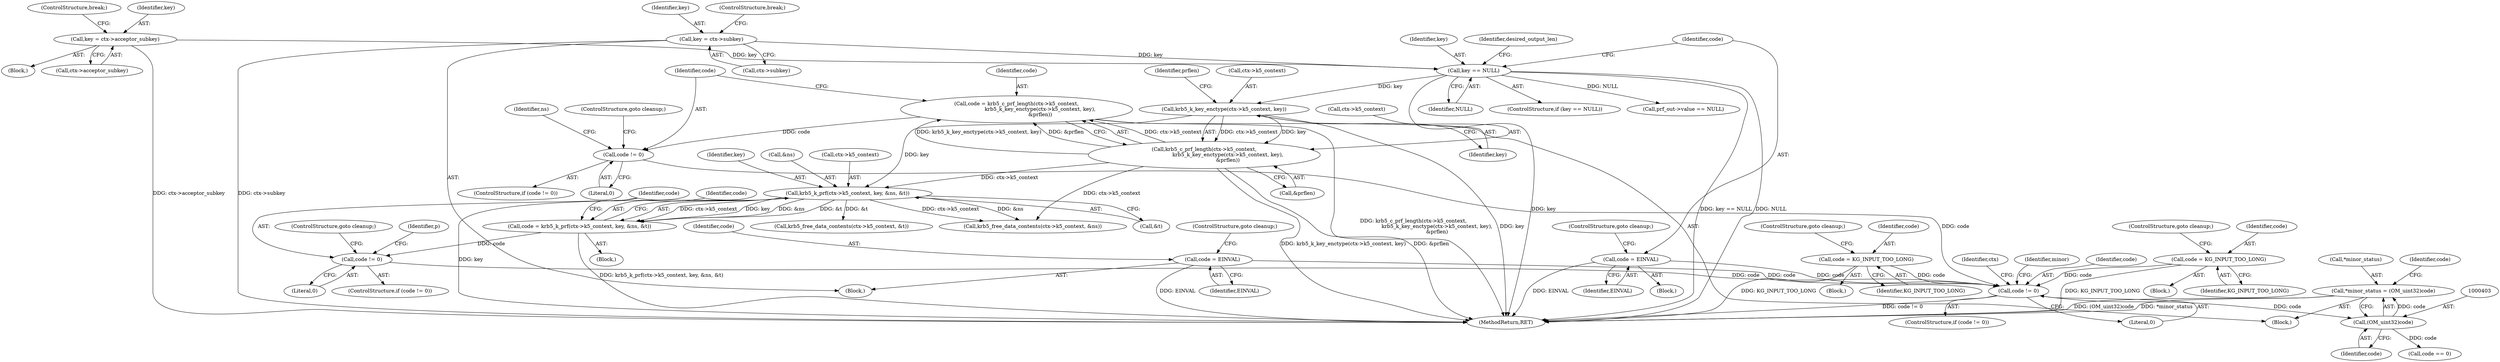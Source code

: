 digraph "0_krb5_82dc33da50338ac84c7b4102dc6513d897d0506a_8@pointer" {
"1000399" [label="(Call,*minor_status = (OM_uint32)code)"];
"1000402" [label="(Call,(OM_uint32)code)"];
"1000380" [label="(Call,code != 0)"];
"1000252" [label="(Call,code != 0)"];
"1000238" [label="(Call,code = krb5_c_prf_length(ctx->k5_context,\n                             krb5_k_key_enctype(ctx->k5_context, key),\n                             &prflen))"];
"1000240" [label="(Call,krb5_c_prf_length(ctx->k5_context,\n                             krb5_k_key_enctype(ctx->k5_context, key),\n                             &prflen))"];
"1000244" [label="(Call,krb5_k_key_enctype(ctx->k5_context, key))"];
"1000200" [label="(Call,key == NULL)"];
"1000181" [label="(Call,key = ctx->acceptor_subkey)"];
"1000188" [label="(Call,key = ctx->subkey)"];
"1000352" [label="(Call,code != 0)"];
"1000340" [label="(Call,code = krb5_k_prf(ctx->k5_context, key, &ns, &t))"];
"1000342" [label="(Call,krb5_k_prf(ctx->k5_context, key, &ns, &t))"];
"1000229" [label="(Call,code = KG_INPUT_TOO_LONG)"];
"1000204" [label="(Call,code = EINVAL)"];
"1000195" [label="(Call,code = EINVAL)"];
"1000282" [label="(Call,code = KG_INPUT_TOO_LONG)"];
"1000389" [label="(Identifier,ctx)"];
"1000352" [label="(Call,code != 0)"];
"1000353" [label="(Identifier,code)"];
"1000346" [label="(Identifier,key)"];
"1000284" [label="(Identifier,KG_INPUT_TOO_LONG)"];
"1000183" [label="(Call,ctx->acceptor_subkey)"];
"1000347" [label="(Call,&ns)"];
"1000223" [label="(Call,prf_out->value == NULL)"];
"1000203" [label="(Block,)"];
"1000283" [label="(Identifier,code)"];
"1000189" [label="(Identifier,key)"];
"1000285" [label="(ControlStructure,goto cleanup;)"];
"1000201" [label="(Identifier,key)"];
"1000251" [label="(ControlStructure,if (code != 0))"];
"1000343" [label="(Call,ctx->k5_context)"];
"1000210" [label="(Identifier,desired_output_len)"];
"1000357" [label="(Identifier,p)"];
"1000174" [label="(Block,)"];
"1000340" [label="(Call,code = krb5_k_prf(ctx->k5_context, key, &ns, &t))"];
"1000393" [label="(Call,krb5_free_data_contents(ctx->k5_context, &t))"];
"1000198" [label="(ControlStructure,goto cleanup;)"];
"1000255" [label="(ControlStructure,goto cleanup;)"];
"1000190" [label="(Call,ctx->subkey)"];
"1000231" [label="(Identifier,KG_INPUT_TOO_LONG)"];
"1000195" [label="(Call,code = EINVAL)"];
"1000404" [label="(Identifier,code)"];
"1000239" [label="(Identifier,code)"];
"1000181" [label="(Call,key = ctx->acceptor_subkey)"];
"1000385" [label="(Identifier,minor)"];
"1000188" [label="(Call,key = ctx->subkey)"];
"1000206" [label="(Identifier,EINVAL)"];
"1000408" [label="(Identifier,code)"];
"1000399" [label="(Call,*minor_status = (OM_uint32)code)"];
"1000244" [label="(Call,krb5_k_key_enctype(ctx->k5_context, key))"];
"1000412" [label="(MethodReturn,RET)"];
"1000402" [label="(Call,(OM_uint32)code)"];
"1000240" [label="(Call,krb5_c_prf_length(ctx->k5_context,\n                             krb5_k_key_enctype(ctx->k5_context, key),\n                             &prflen))"];
"1000196" [label="(Identifier,code)"];
"1000342" [label="(Call,krb5_k_prf(ctx->k5_context, key, &ns, &t))"];
"1000250" [label="(Identifier,prflen)"];
"1000354" [label="(Literal,0)"];
"1000351" [label="(ControlStructure,if (code != 0))"];
"1000230" [label="(Identifier,code)"];
"1000400" [label="(Call,*minor_status)"];
"1000200" [label="(Call,key == NULL)"];
"1000202" [label="(Identifier,NULL)"];
"1000379" [label="(ControlStructure,if (code != 0))"];
"1000407" [label="(Call,code == 0)"];
"1000229" [label="(Call,code = KG_INPUT_TOO_LONG)"];
"1000381" [label="(Identifier,code)"];
"1000282" [label="(Call,code = KG_INPUT_TOO_LONG)"];
"1000355" [label="(ControlStructure,goto cleanup;)"];
"1000253" [label="(Identifier,code)"];
"1000238" [label="(Call,code = krb5_c_prf_length(ctx->k5_context,\n                             krb5_k_key_enctype(ctx->k5_context, key),\n                             &prflen))"];
"1000341" [label="(Identifier,code)"];
"1000382" [label="(Literal,0)"];
"1000334" [label="(Block,)"];
"1000228" [label="(Block,)"];
"1000186" [label="(ControlStructure,break;)"];
"1000258" [label="(Identifier,ns)"];
"1000180" [label="(Block,)"];
"1000281" [label="(Block,)"];
"1000248" [label="(Identifier,key)"];
"1000252" [label="(Call,code != 0)"];
"1000241" [label="(Call,ctx->k5_context)"];
"1000387" [label="(Call,krb5_free_data_contents(ctx->k5_context, &ns))"];
"1000245" [label="(Call,ctx->k5_context)"];
"1000205" [label="(Identifier,code)"];
"1000108" [label="(Block,)"];
"1000254" [label="(Literal,0)"];
"1000349" [label="(Call,&t)"];
"1000232" [label="(ControlStructure,goto cleanup;)"];
"1000380" [label="(Call,code != 0)"];
"1000199" [label="(ControlStructure,if (key == NULL))"];
"1000193" [label="(ControlStructure,break;)"];
"1000204" [label="(Call,code = EINVAL)"];
"1000182" [label="(Identifier,key)"];
"1000207" [label="(ControlStructure,goto cleanup;)"];
"1000249" [label="(Call,&prflen)"];
"1000197" [label="(Identifier,EINVAL)"];
"1000399" -> "1000108"  [label="AST: "];
"1000399" -> "1000402"  [label="CFG: "];
"1000400" -> "1000399"  [label="AST: "];
"1000402" -> "1000399"  [label="AST: "];
"1000408" -> "1000399"  [label="CFG: "];
"1000399" -> "1000412"  [label="DDG: (OM_uint32)code"];
"1000399" -> "1000412"  [label="DDG: *minor_status"];
"1000402" -> "1000399"  [label="DDG: code"];
"1000402" -> "1000404"  [label="CFG: "];
"1000403" -> "1000402"  [label="AST: "];
"1000404" -> "1000402"  [label="AST: "];
"1000380" -> "1000402"  [label="DDG: code"];
"1000402" -> "1000407"  [label="DDG: code"];
"1000380" -> "1000379"  [label="AST: "];
"1000380" -> "1000382"  [label="CFG: "];
"1000381" -> "1000380"  [label="AST: "];
"1000382" -> "1000380"  [label="AST: "];
"1000385" -> "1000380"  [label="CFG: "];
"1000389" -> "1000380"  [label="CFG: "];
"1000380" -> "1000412"  [label="DDG: code != 0"];
"1000252" -> "1000380"  [label="DDG: code"];
"1000352" -> "1000380"  [label="DDG: code"];
"1000229" -> "1000380"  [label="DDG: code"];
"1000204" -> "1000380"  [label="DDG: code"];
"1000195" -> "1000380"  [label="DDG: code"];
"1000282" -> "1000380"  [label="DDG: code"];
"1000252" -> "1000251"  [label="AST: "];
"1000252" -> "1000254"  [label="CFG: "];
"1000253" -> "1000252"  [label="AST: "];
"1000254" -> "1000252"  [label="AST: "];
"1000255" -> "1000252"  [label="CFG: "];
"1000258" -> "1000252"  [label="CFG: "];
"1000238" -> "1000252"  [label="DDG: code"];
"1000238" -> "1000108"  [label="AST: "];
"1000238" -> "1000240"  [label="CFG: "];
"1000239" -> "1000238"  [label="AST: "];
"1000240" -> "1000238"  [label="AST: "];
"1000253" -> "1000238"  [label="CFG: "];
"1000238" -> "1000412"  [label="DDG: krb5_c_prf_length(ctx->k5_context,\n                             krb5_k_key_enctype(ctx->k5_context, key),\n                             &prflen)"];
"1000240" -> "1000238"  [label="DDG: ctx->k5_context"];
"1000240" -> "1000238"  [label="DDG: krb5_k_key_enctype(ctx->k5_context, key)"];
"1000240" -> "1000238"  [label="DDG: &prflen"];
"1000240" -> "1000249"  [label="CFG: "];
"1000241" -> "1000240"  [label="AST: "];
"1000244" -> "1000240"  [label="AST: "];
"1000249" -> "1000240"  [label="AST: "];
"1000240" -> "1000412"  [label="DDG: krb5_k_key_enctype(ctx->k5_context, key)"];
"1000240" -> "1000412"  [label="DDG: &prflen"];
"1000244" -> "1000240"  [label="DDG: ctx->k5_context"];
"1000244" -> "1000240"  [label="DDG: key"];
"1000240" -> "1000342"  [label="DDG: ctx->k5_context"];
"1000240" -> "1000387"  [label="DDG: ctx->k5_context"];
"1000244" -> "1000248"  [label="CFG: "];
"1000245" -> "1000244"  [label="AST: "];
"1000248" -> "1000244"  [label="AST: "];
"1000250" -> "1000244"  [label="CFG: "];
"1000244" -> "1000412"  [label="DDG: key"];
"1000200" -> "1000244"  [label="DDG: key"];
"1000244" -> "1000342"  [label="DDG: key"];
"1000200" -> "1000199"  [label="AST: "];
"1000200" -> "1000202"  [label="CFG: "];
"1000201" -> "1000200"  [label="AST: "];
"1000202" -> "1000200"  [label="AST: "];
"1000205" -> "1000200"  [label="CFG: "];
"1000210" -> "1000200"  [label="CFG: "];
"1000200" -> "1000412"  [label="DDG: key"];
"1000200" -> "1000412"  [label="DDG: key == NULL"];
"1000200" -> "1000412"  [label="DDG: NULL"];
"1000181" -> "1000200"  [label="DDG: key"];
"1000188" -> "1000200"  [label="DDG: key"];
"1000200" -> "1000223"  [label="DDG: NULL"];
"1000181" -> "1000180"  [label="AST: "];
"1000181" -> "1000183"  [label="CFG: "];
"1000182" -> "1000181"  [label="AST: "];
"1000183" -> "1000181"  [label="AST: "];
"1000186" -> "1000181"  [label="CFG: "];
"1000181" -> "1000412"  [label="DDG: ctx->acceptor_subkey"];
"1000188" -> "1000174"  [label="AST: "];
"1000188" -> "1000190"  [label="CFG: "];
"1000189" -> "1000188"  [label="AST: "];
"1000190" -> "1000188"  [label="AST: "];
"1000193" -> "1000188"  [label="CFG: "];
"1000188" -> "1000412"  [label="DDG: ctx->subkey"];
"1000352" -> "1000351"  [label="AST: "];
"1000352" -> "1000354"  [label="CFG: "];
"1000353" -> "1000352"  [label="AST: "];
"1000354" -> "1000352"  [label="AST: "];
"1000355" -> "1000352"  [label="CFG: "];
"1000357" -> "1000352"  [label="CFG: "];
"1000340" -> "1000352"  [label="DDG: code"];
"1000340" -> "1000334"  [label="AST: "];
"1000340" -> "1000342"  [label="CFG: "];
"1000341" -> "1000340"  [label="AST: "];
"1000342" -> "1000340"  [label="AST: "];
"1000353" -> "1000340"  [label="CFG: "];
"1000340" -> "1000412"  [label="DDG: krb5_k_prf(ctx->k5_context, key, &ns, &t)"];
"1000342" -> "1000340"  [label="DDG: ctx->k5_context"];
"1000342" -> "1000340"  [label="DDG: key"];
"1000342" -> "1000340"  [label="DDG: &ns"];
"1000342" -> "1000340"  [label="DDG: &t"];
"1000342" -> "1000349"  [label="CFG: "];
"1000343" -> "1000342"  [label="AST: "];
"1000346" -> "1000342"  [label="AST: "];
"1000347" -> "1000342"  [label="AST: "];
"1000349" -> "1000342"  [label="AST: "];
"1000342" -> "1000412"  [label="DDG: key"];
"1000342" -> "1000387"  [label="DDG: ctx->k5_context"];
"1000342" -> "1000387"  [label="DDG: &ns"];
"1000342" -> "1000393"  [label="DDG: &t"];
"1000229" -> "1000228"  [label="AST: "];
"1000229" -> "1000231"  [label="CFG: "];
"1000230" -> "1000229"  [label="AST: "];
"1000231" -> "1000229"  [label="AST: "];
"1000232" -> "1000229"  [label="CFG: "];
"1000229" -> "1000412"  [label="DDG: KG_INPUT_TOO_LONG"];
"1000204" -> "1000203"  [label="AST: "];
"1000204" -> "1000206"  [label="CFG: "];
"1000205" -> "1000204"  [label="AST: "];
"1000206" -> "1000204"  [label="AST: "];
"1000207" -> "1000204"  [label="CFG: "];
"1000204" -> "1000412"  [label="DDG: EINVAL"];
"1000195" -> "1000174"  [label="AST: "];
"1000195" -> "1000197"  [label="CFG: "];
"1000196" -> "1000195"  [label="AST: "];
"1000197" -> "1000195"  [label="AST: "];
"1000198" -> "1000195"  [label="CFG: "];
"1000195" -> "1000412"  [label="DDG: EINVAL"];
"1000282" -> "1000281"  [label="AST: "];
"1000282" -> "1000284"  [label="CFG: "];
"1000283" -> "1000282"  [label="AST: "];
"1000284" -> "1000282"  [label="AST: "];
"1000285" -> "1000282"  [label="CFG: "];
"1000282" -> "1000412"  [label="DDG: KG_INPUT_TOO_LONG"];
}
